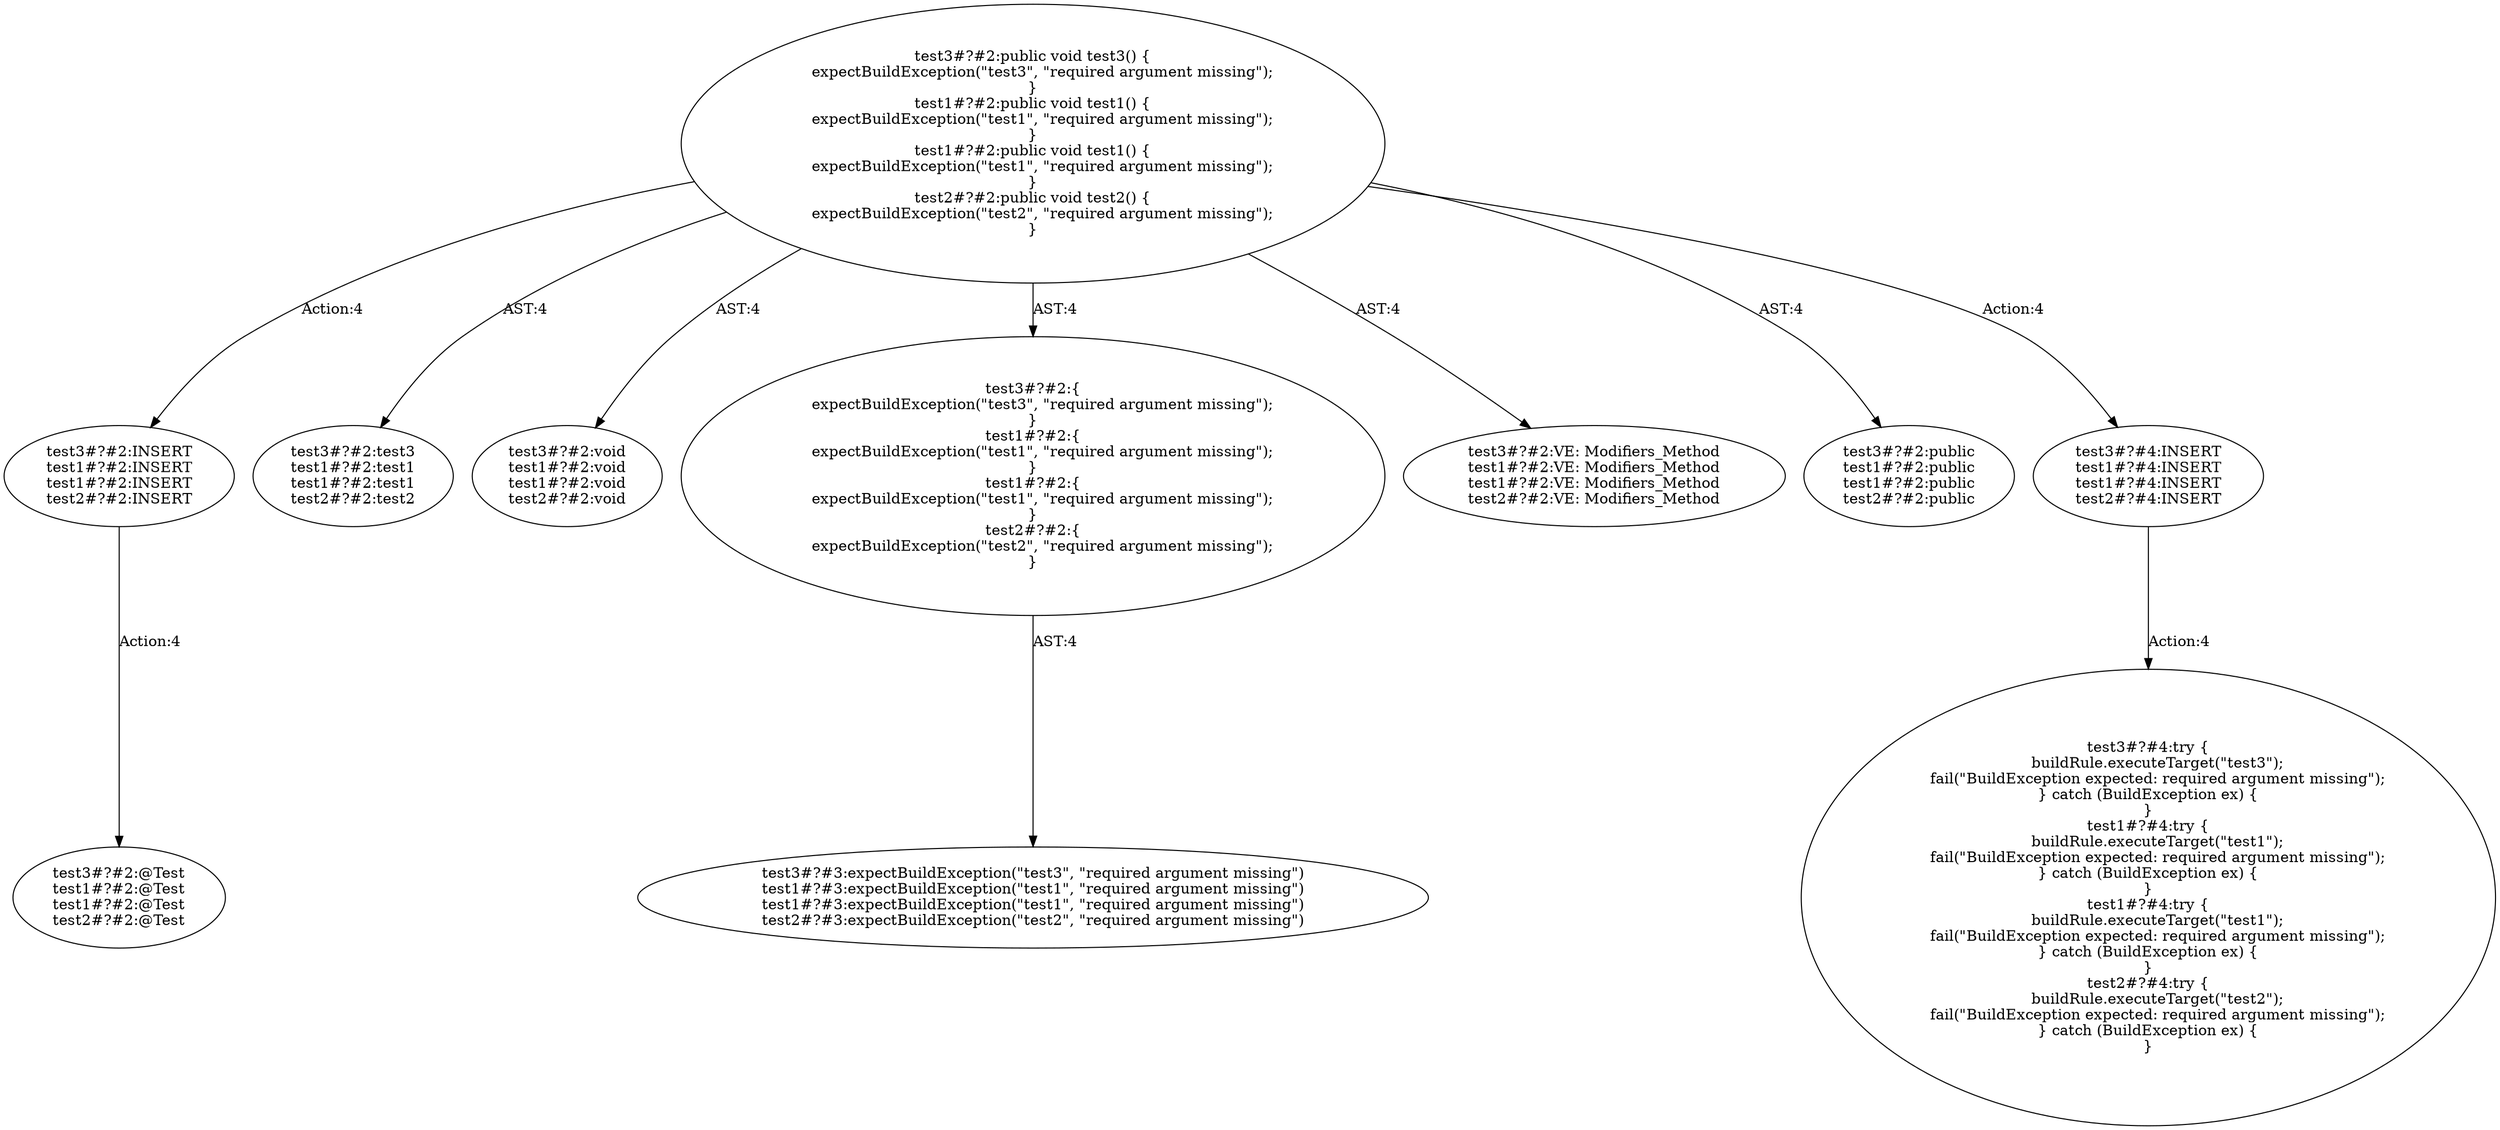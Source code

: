 digraph "Pattern" {
0 [label="test3#?#2:INSERT
test1#?#2:INSERT
test1#?#2:INSERT
test2#?#2:INSERT" shape=ellipse]
1 [label="test3#?#2:public void test3() \{
    expectBuildException(\"test3\", \"required argument missing\");
\}
test1#?#2:public void test1() \{
    expectBuildException(\"test1\", \"required argument missing\");
\}
test1#?#2:public void test1() \{
    expectBuildException(\"test1\", \"required argument missing\");
\}
test2#?#2:public void test2() \{
    expectBuildException(\"test2\", \"required argument missing\");
\}" shape=ellipse]
2 [label="test3#?#2:test3
test1#?#2:test1
test1#?#2:test1
test2#?#2:test2" shape=ellipse]
3 [label="test3#?#2:void
test1#?#2:void
test1#?#2:void
test2#?#2:void" shape=ellipse]
4 [label="test3#?#2:\{
    expectBuildException(\"test3\", \"required argument missing\");
\}
test1#?#2:\{
    expectBuildException(\"test1\", \"required argument missing\");
\}
test1#?#2:\{
    expectBuildException(\"test1\", \"required argument missing\");
\}
test2#?#2:\{
    expectBuildException(\"test2\", \"required argument missing\");
\}" shape=ellipse]
5 [label="test3#?#3:expectBuildException(\"test3\", \"required argument missing\")
test1#?#3:expectBuildException(\"test1\", \"required argument missing\")
test1#?#3:expectBuildException(\"test1\", \"required argument missing\")
test2#?#3:expectBuildException(\"test2\", \"required argument missing\")" shape=ellipse]
6 [label="test3#?#2:VE: Modifiers_Method
test1#?#2:VE: Modifiers_Method
test1#?#2:VE: Modifiers_Method
test2#?#2:VE: Modifiers_Method" shape=ellipse]
7 [label="test3#?#2:public
test1#?#2:public
test1#?#2:public
test2#?#2:public" shape=ellipse]
8 [label="test3#?#4:INSERT
test1#?#4:INSERT
test1#?#4:INSERT
test2#?#4:INSERT" shape=ellipse]
9 [label="test3#?#4:try \{
    buildRule.executeTarget(\"test3\");
    fail(\"BuildException expected: required argument missing\");
\} catch (BuildException ex) \{
\}
test1#?#4:try \{
    buildRule.executeTarget(\"test1\");
    fail(\"BuildException expected: required argument missing\");
\} catch (BuildException ex) \{
\}
test1#?#4:try \{
    buildRule.executeTarget(\"test1\");
    fail(\"BuildException expected: required argument missing\");
\} catch (BuildException ex) \{
\}
test2#?#4:try \{
    buildRule.executeTarget(\"test2\");
    fail(\"BuildException expected: required argument missing\");
\} catch (BuildException ex) \{
\}" shape=ellipse]
10 [label="test3#?#2:@Test
test1#?#2:@Test
test1#?#2:@Test
test2#?#2:@Test" shape=ellipse]
0 -> 10 [label="Action:4"];
1 -> 0 [label="Action:4"];
1 -> 2 [label="AST:4"];
1 -> 3 [label="AST:4"];
1 -> 4 [label="AST:4"];
1 -> 6 [label="AST:4"];
1 -> 7 [label="AST:4"];
1 -> 8 [label="Action:4"];
4 -> 5 [label="AST:4"];
8 -> 9 [label="Action:4"];
}